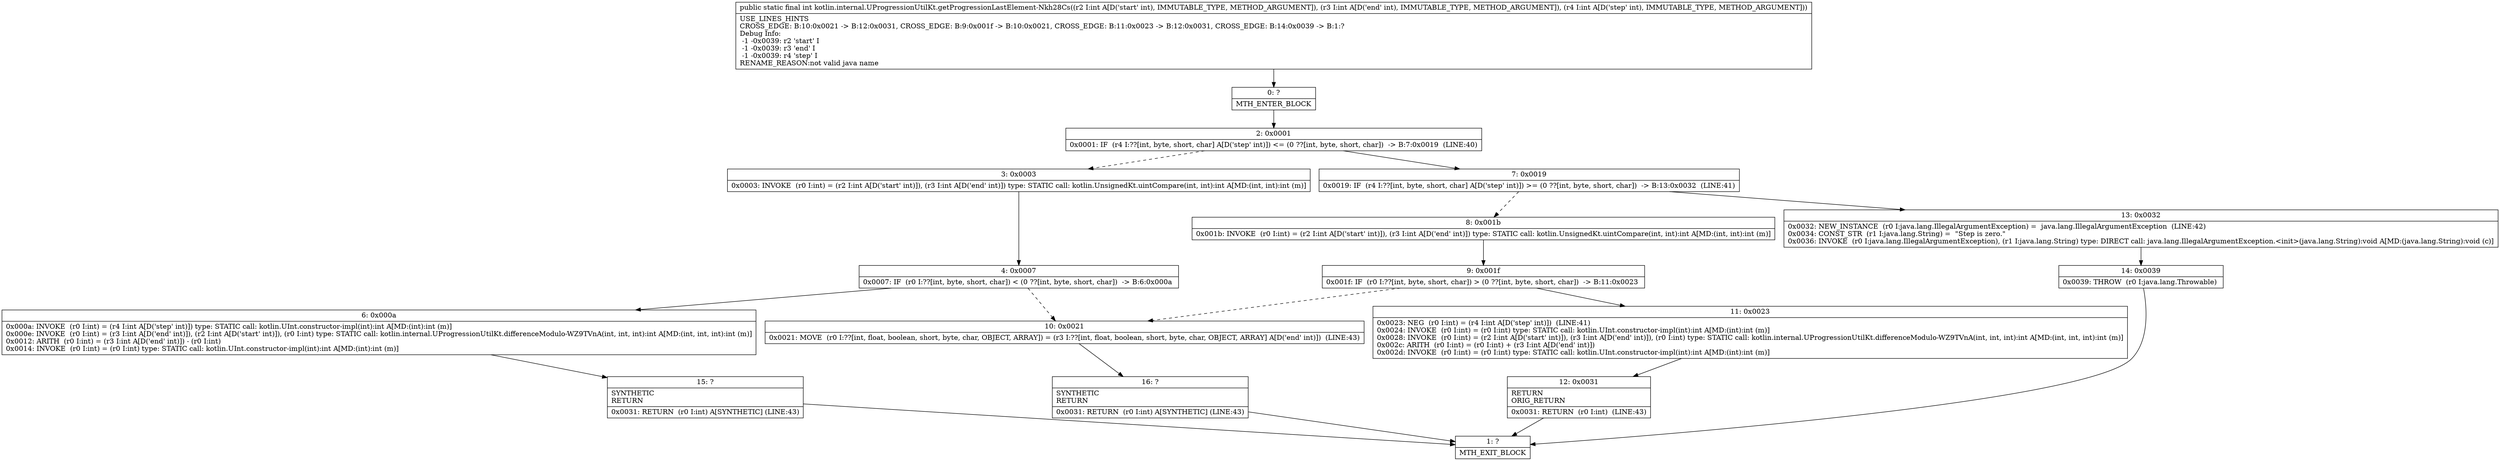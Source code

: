 digraph "CFG forkotlin.internal.UProgressionUtilKt.getProgressionLastElement\-Nkh28Cs(III)I" {
Node_0 [shape=record,label="{0\:\ ?|MTH_ENTER_BLOCK\l}"];
Node_2 [shape=record,label="{2\:\ 0x0001|0x0001: IF  (r4 I:??[int, byte, short, char] A[D('step' int)]) \<= (0 ??[int, byte, short, char])  \-\> B:7:0x0019  (LINE:40)\l}"];
Node_3 [shape=record,label="{3\:\ 0x0003|0x0003: INVOKE  (r0 I:int) = (r2 I:int A[D('start' int)]), (r3 I:int A[D('end' int)]) type: STATIC call: kotlin.UnsignedKt.uintCompare(int, int):int A[MD:(int, int):int (m)]\l}"];
Node_4 [shape=record,label="{4\:\ 0x0007|0x0007: IF  (r0 I:??[int, byte, short, char]) \< (0 ??[int, byte, short, char])  \-\> B:6:0x000a \l}"];
Node_6 [shape=record,label="{6\:\ 0x000a|0x000a: INVOKE  (r0 I:int) = (r4 I:int A[D('step' int)]) type: STATIC call: kotlin.UInt.constructor\-impl(int):int A[MD:(int):int (m)]\l0x000e: INVOKE  (r0 I:int) = (r3 I:int A[D('end' int)]), (r2 I:int A[D('start' int)]), (r0 I:int) type: STATIC call: kotlin.internal.UProgressionUtilKt.differenceModulo\-WZ9TVnA(int, int, int):int A[MD:(int, int, int):int (m)]\l0x0012: ARITH  (r0 I:int) = (r3 I:int A[D('end' int)]) \- (r0 I:int) \l0x0014: INVOKE  (r0 I:int) = (r0 I:int) type: STATIC call: kotlin.UInt.constructor\-impl(int):int A[MD:(int):int (m)]\l}"];
Node_15 [shape=record,label="{15\:\ ?|SYNTHETIC\lRETURN\l|0x0031: RETURN  (r0 I:int) A[SYNTHETIC] (LINE:43)\l}"];
Node_1 [shape=record,label="{1\:\ ?|MTH_EXIT_BLOCK\l}"];
Node_10 [shape=record,label="{10\:\ 0x0021|0x0021: MOVE  (r0 I:??[int, float, boolean, short, byte, char, OBJECT, ARRAY]) = (r3 I:??[int, float, boolean, short, byte, char, OBJECT, ARRAY] A[D('end' int)])  (LINE:43)\l}"];
Node_16 [shape=record,label="{16\:\ ?|SYNTHETIC\lRETURN\l|0x0031: RETURN  (r0 I:int) A[SYNTHETIC] (LINE:43)\l}"];
Node_7 [shape=record,label="{7\:\ 0x0019|0x0019: IF  (r4 I:??[int, byte, short, char] A[D('step' int)]) \>= (0 ??[int, byte, short, char])  \-\> B:13:0x0032  (LINE:41)\l}"];
Node_8 [shape=record,label="{8\:\ 0x001b|0x001b: INVOKE  (r0 I:int) = (r2 I:int A[D('start' int)]), (r3 I:int A[D('end' int)]) type: STATIC call: kotlin.UnsignedKt.uintCompare(int, int):int A[MD:(int, int):int (m)]\l}"];
Node_9 [shape=record,label="{9\:\ 0x001f|0x001f: IF  (r0 I:??[int, byte, short, char]) \> (0 ??[int, byte, short, char])  \-\> B:11:0x0023 \l}"];
Node_11 [shape=record,label="{11\:\ 0x0023|0x0023: NEG  (r0 I:int) = (r4 I:int A[D('step' int)])  (LINE:41)\l0x0024: INVOKE  (r0 I:int) = (r0 I:int) type: STATIC call: kotlin.UInt.constructor\-impl(int):int A[MD:(int):int (m)]\l0x0028: INVOKE  (r0 I:int) = (r2 I:int A[D('start' int)]), (r3 I:int A[D('end' int)]), (r0 I:int) type: STATIC call: kotlin.internal.UProgressionUtilKt.differenceModulo\-WZ9TVnA(int, int, int):int A[MD:(int, int, int):int (m)]\l0x002c: ARITH  (r0 I:int) = (r0 I:int) + (r3 I:int A[D('end' int)]) \l0x002d: INVOKE  (r0 I:int) = (r0 I:int) type: STATIC call: kotlin.UInt.constructor\-impl(int):int A[MD:(int):int (m)]\l}"];
Node_12 [shape=record,label="{12\:\ 0x0031|RETURN\lORIG_RETURN\l|0x0031: RETURN  (r0 I:int)  (LINE:43)\l}"];
Node_13 [shape=record,label="{13\:\ 0x0032|0x0032: NEW_INSTANCE  (r0 I:java.lang.IllegalArgumentException) =  java.lang.IllegalArgumentException  (LINE:42)\l0x0034: CONST_STR  (r1 I:java.lang.String) =  \"Step is zero.\" \l0x0036: INVOKE  (r0 I:java.lang.IllegalArgumentException), (r1 I:java.lang.String) type: DIRECT call: java.lang.IllegalArgumentException.\<init\>(java.lang.String):void A[MD:(java.lang.String):void (c)]\l}"];
Node_14 [shape=record,label="{14\:\ 0x0039|0x0039: THROW  (r0 I:java.lang.Throwable) \l}"];
MethodNode[shape=record,label="{public static final int kotlin.internal.UProgressionUtilKt.getProgressionLastElement\-Nkh28Cs((r2 I:int A[D('start' int), IMMUTABLE_TYPE, METHOD_ARGUMENT]), (r3 I:int A[D('end' int), IMMUTABLE_TYPE, METHOD_ARGUMENT]), (r4 I:int A[D('step' int), IMMUTABLE_TYPE, METHOD_ARGUMENT]))  | USE_LINES_HINTS\lCROSS_EDGE: B:10:0x0021 \-\> B:12:0x0031, CROSS_EDGE: B:9:0x001f \-\> B:10:0x0021, CROSS_EDGE: B:11:0x0023 \-\> B:12:0x0031, CROSS_EDGE: B:14:0x0039 \-\> B:1:?\lDebug Info:\l  \-1 \-0x0039: r2 'start' I\l  \-1 \-0x0039: r3 'end' I\l  \-1 \-0x0039: r4 'step' I\lRENAME_REASON:not valid java name\l}"];
MethodNode -> Node_0;Node_0 -> Node_2;
Node_2 -> Node_3[style=dashed];
Node_2 -> Node_7;
Node_3 -> Node_4;
Node_4 -> Node_6;
Node_4 -> Node_10[style=dashed];
Node_6 -> Node_15;
Node_15 -> Node_1;
Node_10 -> Node_16;
Node_16 -> Node_1;
Node_7 -> Node_8[style=dashed];
Node_7 -> Node_13;
Node_8 -> Node_9;
Node_9 -> Node_10[style=dashed];
Node_9 -> Node_11;
Node_11 -> Node_12;
Node_12 -> Node_1;
Node_13 -> Node_14;
Node_14 -> Node_1;
}

